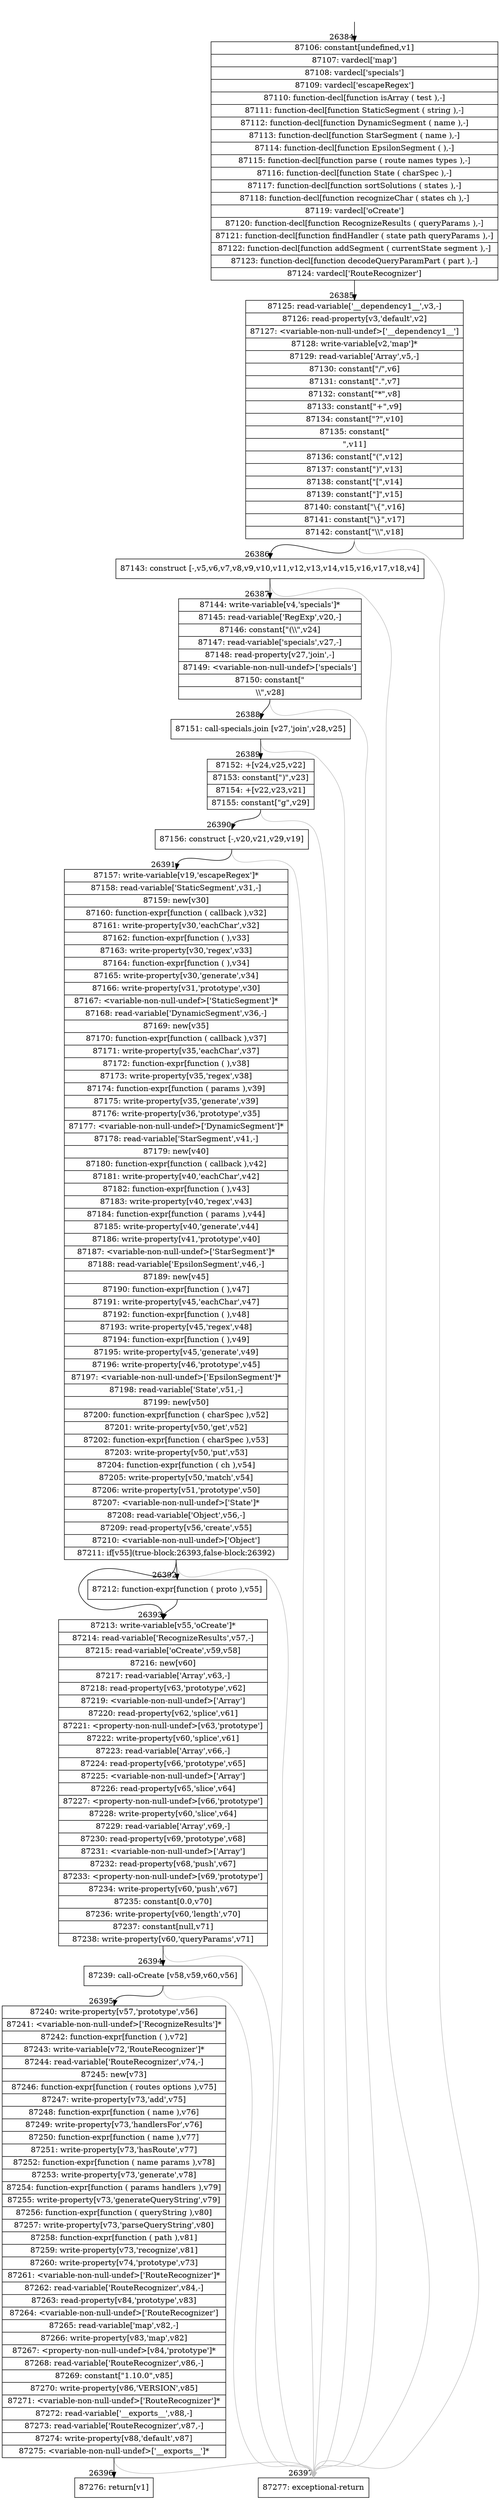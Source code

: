 digraph {
rankdir="TD"
BB_entry2265[shape=none,label=""];
BB_entry2265 -> BB26384 [tailport=s, headport=n, headlabel="    26384"]
BB26384 [shape=record label="{87106: constant[undefined,v1]|87107: vardecl['map']|87108: vardecl['specials']|87109: vardecl['escapeRegex']|87110: function-decl[function isArray ( test ),-]|87111: function-decl[function StaticSegment ( string ),-]|87112: function-decl[function DynamicSegment ( name ),-]|87113: function-decl[function StarSegment ( name ),-]|87114: function-decl[function EpsilonSegment ( ),-]|87115: function-decl[function parse ( route names types ),-]|87116: function-decl[function State ( charSpec ),-]|87117: function-decl[function sortSolutions ( states ),-]|87118: function-decl[function recognizeChar ( states ch ),-]|87119: vardecl['oCreate']|87120: function-decl[function RecognizeResults ( queryParams ),-]|87121: function-decl[function findHandler ( state path queryParams ),-]|87122: function-decl[function addSegment ( currentState segment ),-]|87123: function-decl[function decodeQueryParamPart ( part ),-]|87124: vardecl['RouteRecognizer']}" ] 
BB26384 -> BB26385 [tailport=s, headport=n, headlabel="      26385"]
BB26385 [shape=record label="{87125: read-variable['__dependency1__',v3,-]|87126: read-property[v3,'default',v2]|87127: \<variable-non-null-undef\>['__dependency1__']|87128: write-variable[v2,'map']*|87129: read-variable['Array',v5,-]|87130: constant[\"/\",v6]|87131: constant[\".\",v7]|87132: constant[\"*\",v8]|87133: constant[\"+\",v9]|87134: constant[\"?\",v10]|87135: constant[\"|\",v11]|87136: constant[\"(\",v12]|87137: constant[\")\",v13]|87138: constant[\"[\",v14]|87139: constant[\"]\",v15]|87140: constant[\"\\\{\",v16]|87141: constant[\"\\\}\",v17]|87142: constant[\"\\\\\",v18]}" ] 
BB26385 -> BB26386 [tailport=s, headport=n, headlabel="      26386"]
BB26385 -> BB26397 [tailport=s, headport=n, color=gray, headlabel="      26397"]
BB26386 [shape=record label="{87143: construct [-,v5,v6,v7,v8,v9,v10,v11,v12,v13,v14,v15,v16,v17,v18,v4]}" ] 
BB26386 -> BB26387 [tailport=s, headport=n, headlabel="      26387"]
BB26386 -> BB26397 [tailport=s, headport=n, color=gray]
BB26387 [shape=record label="{87144: write-variable[v4,'specials']*|87145: read-variable['RegExp',v20,-]|87146: constant[\"(\\\\\",v24]|87147: read-variable['specials',v27,-]|87148: read-property[v27,'join',-]|87149: \<variable-non-null-undef\>['specials']|87150: constant[\"|\\\\\",v28]}" ] 
BB26387 -> BB26388 [tailport=s, headport=n, headlabel="      26388"]
BB26387 -> BB26397 [tailport=s, headport=n, color=gray]
BB26388 [shape=record label="{87151: call-specials.join [v27,'join',v28,v25]}" ] 
BB26388 -> BB26389 [tailport=s, headport=n, headlabel="      26389"]
BB26388 -> BB26397 [tailport=s, headport=n, color=gray]
BB26389 [shape=record label="{87152: +[v24,v25,v22]|87153: constant[\")\",v23]|87154: +[v22,v23,v21]|87155: constant[\"g\",v29]}" ] 
BB26389 -> BB26390 [tailport=s, headport=n, headlabel="      26390"]
BB26389 -> BB26397 [tailport=s, headport=n, color=gray]
BB26390 [shape=record label="{87156: construct [-,v20,v21,v29,v19]}" ] 
BB26390 -> BB26391 [tailport=s, headport=n, headlabel="      26391"]
BB26390 -> BB26397 [tailport=s, headport=n, color=gray]
BB26391 [shape=record label="{87157: write-variable[v19,'escapeRegex']*|87158: read-variable['StaticSegment',v31,-]|87159: new[v30]|87160: function-expr[function ( callback ),v32]|87161: write-property[v30,'eachChar',v32]|87162: function-expr[function ( ),v33]|87163: write-property[v30,'regex',v33]|87164: function-expr[function ( ),v34]|87165: write-property[v30,'generate',v34]|87166: write-property[v31,'prototype',v30]|87167: \<variable-non-null-undef\>['StaticSegment']*|87168: read-variable['DynamicSegment',v36,-]|87169: new[v35]|87170: function-expr[function ( callback ),v37]|87171: write-property[v35,'eachChar',v37]|87172: function-expr[function ( ),v38]|87173: write-property[v35,'regex',v38]|87174: function-expr[function ( params ),v39]|87175: write-property[v35,'generate',v39]|87176: write-property[v36,'prototype',v35]|87177: \<variable-non-null-undef\>['DynamicSegment']*|87178: read-variable['StarSegment',v41,-]|87179: new[v40]|87180: function-expr[function ( callback ),v42]|87181: write-property[v40,'eachChar',v42]|87182: function-expr[function ( ),v43]|87183: write-property[v40,'regex',v43]|87184: function-expr[function ( params ),v44]|87185: write-property[v40,'generate',v44]|87186: write-property[v41,'prototype',v40]|87187: \<variable-non-null-undef\>['StarSegment']*|87188: read-variable['EpsilonSegment',v46,-]|87189: new[v45]|87190: function-expr[function ( ),v47]|87191: write-property[v45,'eachChar',v47]|87192: function-expr[function ( ),v48]|87193: write-property[v45,'regex',v48]|87194: function-expr[function ( ),v49]|87195: write-property[v45,'generate',v49]|87196: write-property[v46,'prototype',v45]|87197: \<variable-non-null-undef\>['EpsilonSegment']*|87198: read-variable['State',v51,-]|87199: new[v50]|87200: function-expr[function ( charSpec ),v52]|87201: write-property[v50,'get',v52]|87202: function-expr[function ( charSpec ),v53]|87203: write-property[v50,'put',v53]|87204: function-expr[function ( ch ),v54]|87205: write-property[v50,'match',v54]|87206: write-property[v51,'prototype',v50]|87207: \<variable-non-null-undef\>['State']*|87208: read-variable['Object',v56,-]|87209: read-property[v56,'create',v55]|87210: \<variable-non-null-undef\>['Object']|87211: if[v55](true-block:26393,false-block:26392)}" ] 
BB26391 -> BB26393 [tailport=s, headport=n, headlabel="      26393"]
BB26391 -> BB26392 [tailport=s, headport=n, headlabel="      26392"]
BB26391 -> BB26397 [tailport=s, headport=n, color=gray]
BB26392 [shape=record label="{87212: function-expr[function ( proto ),v55]}" ] 
BB26392 -> BB26393 [tailport=s, headport=n]
BB26393 [shape=record label="{87213: write-variable[v55,'oCreate']*|87214: read-variable['RecognizeResults',v57,-]|87215: read-variable['oCreate',v59,v58]|87216: new[v60]|87217: read-variable['Array',v63,-]|87218: read-property[v63,'prototype',v62]|87219: \<variable-non-null-undef\>['Array']|87220: read-property[v62,'splice',v61]|87221: \<property-non-null-undef\>[v63,'prototype']|87222: write-property[v60,'splice',v61]|87223: read-variable['Array',v66,-]|87224: read-property[v66,'prototype',v65]|87225: \<variable-non-null-undef\>['Array']|87226: read-property[v65,'slice',v64]|87227: \<property-non-null-undef\>[v66,'prototype']|87228: write-property[v60,'slice',v64]|87229: read-variable['Array',v69,-]|87230: read-property[v69,'prototype',v68]|87231: \<variable-non-null-undef\>['Array']|87232: read-property[v68,'push',v67]|87233: \<property-non-null-undef\>[v69,'prototype']|87234: write-property[v60,'push',v67]|87235: constant[0.0,v70]|87236: write-property[v60,'length',v70]|87237: constant[null,v71]|87238: write-property[v60,'queryParams',v71]}" ] 
BB26393 -> BB26394 [tailport=s, headport=n, headlabel="      26394"]
BB26393 -> BB26397 [tailport=s, headport=n, color=gray]
BB26394 [shape=record label="{87239: call-oCreate [v58,v59,v60,v56]}" ] 
BB26394 -> BB26395 [tailport=s, headport=n, headlabel="      26395"]
BB26394 -> BB26397 [tailport=s, headport=n, color=gray]
BB26395 [shape=record label="{87240: write-property[v57,'prototype',v56]|87241: \<variable-non-null-undef\>['RecognizeResults']*|87242: function-expr[function ( ),v72]|87243: write-variable[v72,'RouteRecognizer']*|87244: read-variable['RouteRecognizer',v74,-]|87245: new[v73]|87246: function-expr[function ( routes options ),v75]|87247: write-property[v73,'add',v75]|87248: function-expr[function ( name ),v76]|87249: write-property[v73,'handlersFor',v76]|87250: function-expr[function ( name ),v77]|87251: write-property[v73,'hasRoute',v77]|87252: function-expr[function ( name params ),v78]|87253: write-property[v73,'generate',v78]|87254: function-expr[function ( params handlers ),v79]|87255: write-property[v73,'generateQueryString',v79]|87256: function-expr[function ( queryString ),v80]|87257: write-property[v73,'parseQueryString',v80]|87258: function-expr[function ( path ),v81]|87259: write-property[v73,'recognize',v81]|87260: write-property[v74,'prototype',v73]|87261: \<variable-non-null-undef\>['RouteRecognizer']*|87262: read-variable['RouteRecognizer',v84,-]|87263: read-property[v84,'prototype',v83]|87264: \<variable-non-null-undef\>['RouteRecognizer']|87265: read-variable['map',v82,-]|87266: write-property[v83,'map',v82]|87267: \<property-non-null-undef\>[v84,'prototype']*|87268: read-variable['RouteRecognizer',v86,-]|87269: constant[\"1.10.0\",v85]|87270: write-property[v86,'VERSION',v85]|87271: \<variable-non-null-undef\>['RouteRecognizer']*|87272: read-variable['__exports__',v88,-]|87273: read-variable['RouteRecognizer',v87,-]|87274: write-property[v88,'default',v87]|87275: \<variable-non-null-undef\>['__exports__']*}" ] 
BB26395 -> BB26396 [tailport=s, headport=n, headlabel="      26396"]
BB26395 -> BB26397 [tailport=s, headport=n, color=gray]
BB26396 [shape=record label="{87276: return[v1]}" ] 
BB26397 [shape=record label="{87277: exceptional-return}" ] 
//#$~ 48014
}
